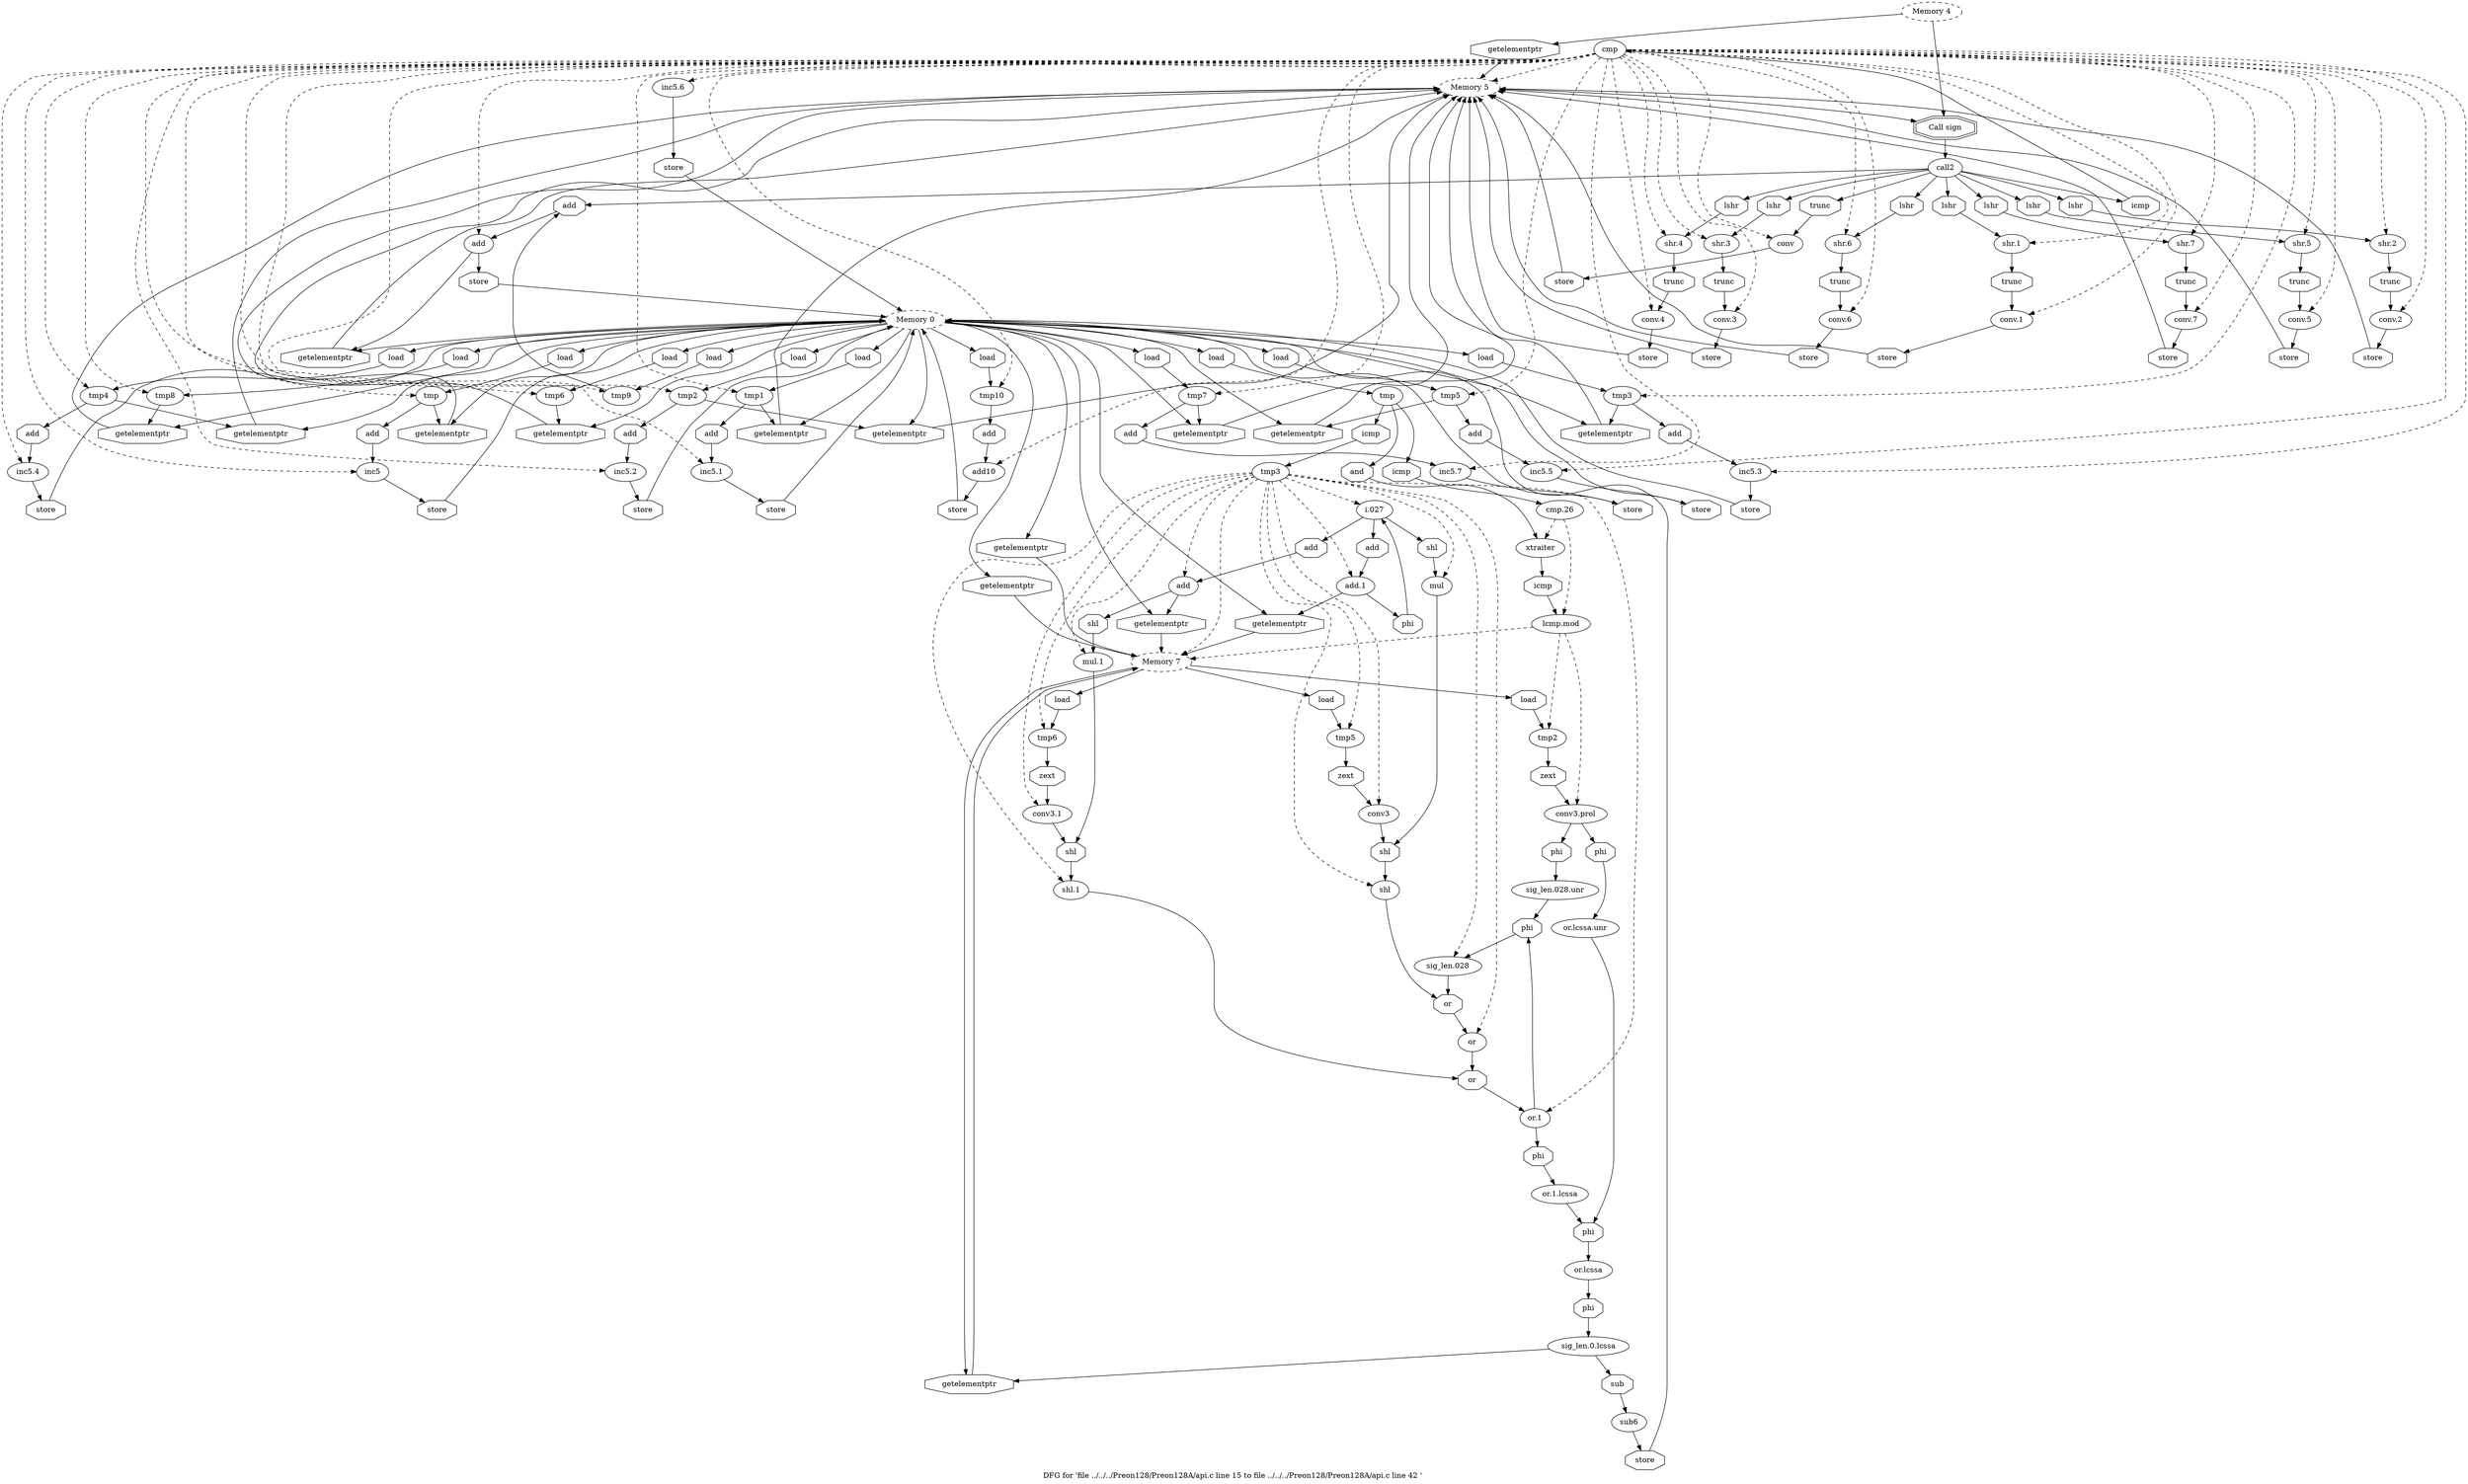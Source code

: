 digraph "DFG for 'file ../../../Preon128/Preon128A/api.c line 15 to file ../../../Preon128/Preon128A/api.c line 42 '  "{
label="DFG for 'file ../../../Preon128/Preon128A/api.c line 15 to file ../../../Preon128/Preon128A/api.c line 42 ' ";
node_1498[shape=ellipse,style=solid,label="cmp"]
node_1493[shape=ellipse,style=dashed,label="Memory 5"]
"node_1498"->"node_1493" [style=dashed]
node_1577[shape=ellipse,style=solid,label="conv.7"]
"node_1498"->"node_1577" [style=dashed]
node_1586[shape=ellipse,style=solid,label="tmp8"]
"node_1498"->"node_1586" [style=dashed]
node_1595[shape=ellipse,style=solid,label="tmp10"]
"node_1498"->"node_1595" [style=dashed]
node_1597[shape=ellipse,style=solid,label="add10"]
"node_1498"->"node_1597" [style=dashed]
node_1543[shape=ellipse,style=solid,label="shr.4"]
"node_1498"->"node_1543" [style=dashed]
node_1567[shape=ellipse,style=solid,label="conv.6"]
"node_1498"->"node_1567" [style=dashed]
node_1545[shape=ellipse,style=solid,label="conv.4"]
"node_1498"->"node_1545" [style=dashed]
node_1569[shape=ellipse,style=solid,label="tmp6"]
"node_1498"->"node_1569" [style=dashed]
node_1547[shape=ellipse,style=solid,label="tmp4"]
"node_1498"->"node_1547" [style=dashed]
node_1549[shape=ellipse,style=solid,label="inc5.4"]
"node_1498"->"node_1549" [style=dashed]
node_1575[shape=ellipse,style=solid,label="shr.7"]
"node_1498"->"node_1575" [style=dashed]
node_1511[shape=ellipse,style=solid,label="conv.1"]
"node_1498"->"node_1511" [style=dashed]
node_1579[shape=ellipse,style=solid,label="tmp7"]
"node_1498"->"node_1579" [style=dashed]
node_1589[shape=ellipse,style=solid,label="tmp9"]
"node_1498"->"node_1589" [style=dashed]
node_1591[shape=ellipse,style=solid,label="add"]
"node_1498"->"node_1591" [style=dashed]
node_1524[shape=ellipse,style=solid,label="tmp2"]
"node_1498"->"node_1524" [style=dashed]
node_1531[shape=ellipse,style=solid,label="shr.3"]
"node_1498"->"node_1531" [style=dashed]
node_1533[shape=ellipse,style=solid,label="conv.3"]
"node_1498"->"node_1533" [style=dashed]
node_1504[shape=ellipse,style=solid,label="inc5"]
"node_1498"->"node_1504" [style=dashed]
node_1556[shape=ellipse,style=solid,label="conv.5"]
"node_1498"->"node_1556" [style=dashed]
node_1558[shape=ellipse,style=solid,label="tmp5"]
"node_1498"->"node_1558" [style=dashed]
node_1502[shape=ellipse,style=solid,label="tmp"]
"node_1498"->"node_1502" [style=dashed]
node_1522[shape=ellipse,style=solid,label="conv.2"]
"node_1498"->"node_1522" [style=dashed]
node_1571[shape=ellipse,style=solid,label="inc5.6"]
"node_1498"->"node_1571" [style=dashed]
node_1500[shape=ellipse,style=solid,label="conv"]
"node_1498"->"node_1500" [style=dashed]
node_1513[shape=ellipse,style=solid,label="tmp1"]
"node_1498"->"node_1513" [style=dashed]
node_1536[shape=ellipse,style=solid,label="tmp3"]
"node_1498"->"node_1536" [style=dashed]
node_1509[shape=ellipse,style=solid,label="shr.1"]
"node_1498"->"node_1509" [style=dashed]
node_1515[shape=ellipse,style=solid,label="inc5.1"]
"node_1498"->"node_1515" [style=dashed]
node_1520[shape=ellipse,style=solid,label="shr.2"]
"node_1498"->"node_1520" [style=dashed]
node_1560[shape=ellipse,style=solid,label="inc5.5"]
"node_1498"->"node_1560" [style=dashed]
node_1526[shape=ellipse,style=solid,label="inc5.2"]
"node_1498"->"node_1526" [style=dashed]
node_1581[shape=ellipse,style=solid,label="inc5.7"]
"node_1498"->"node_1581" [style=dashed]
node_1538[shape=ellipse,style=solid,label="inc5.3"]
"node_1498"->"node_1538" [style=dashed]
node_1554[shape=ellipse,style=solid,label="shr.5"]
"node_1498"->"node_1554" [style=dashed]
node_1565[shape=ellipse,style=solid,label="shr.6"]
"node_1498"->"node_1565" [style=dashed]
node_1497[shape=doubleoctagon,style=solid,label="Call sign"]
node_1496[shape=ellipse,style=solid,label="call2"]
"node_1497"->"node_1496"
node_1499[shape=octagon,style=solid,label="icmp"]
"node_1496"->"node_1499"
node_1576[shape=octagon,style=solid,label="lshr"]
"node_1496"->"node_1576"
node_1566[shape=octagon,style=solid,label="lshr"]
"node_1496"->"node_1566"
node_1544[shape=octagon,style=solid,label="lshr"]
"node_1496"->"node_1544"
node_1510[shape=octagon,style=solid,label="lshr"]
"node_1496"->"node_1510"
node_1521[shape=octagon,style=solid,label="lshr"]
"node_1496"->"node_1521"
node_1592[shape=octagon,style=solid,label="add"]
"node_1496"->"node_1592"
node_1501[shape=octagon,style=solid,label="trunc"]
"node_1496"->"node_1501"
node_1555[shape=octagon,style=solid,label="lshr"]
"node_1496"->"node_1555"
node_1532[shape=octagon,style=solid,label="lshr"]
"node_1496"->"node_1532"
node_1495[shape=ellipse,style=dashed,label="Memory 4"]
"node_1495"->"node_1497"
node_1494[shape=octagon,style=solid,label="getelementptr"]
"node_1495"->"node_1494"
"node_1494"->"node_1493"
"node_1493"->"node_1497"
node_1492[shape=ellipse,style=dashed,label="Memory 0"]
node_1563[shape=octagon,style=solid,label="getelementptr"]
"node_1492"->"node_1563"
node_1518[shape=octagon,style=solid,label="getelementptr"]
"node_1492"->"node_1518"
node_1584[shape=octagon,style=solid,label="getelementptr"]
"node_1492"->"node_1584"
node_1587[shape=octagon,style=solid,label="load"]
"node_1492"->"node_1587"
node_1588[shape=octagon,style=solid,label="getelementptr"]
"node_1492"->"node_1588"
node_1655[shape=octagon,style=solid,label="getelementptr"]
"node_1492"->"node_1655"
node_1541[shape=octagon,style=solid,label="getelementptr"]
"node_1492"->"node_1541"
node_1596[shape=octagon,style=solid,label="load"]
"node_1492"->"node_1596"
node_1548[shape=octagon,style=solid,label="load"]
"node_1492"->"node_1548"
node_1573[shape=octagon,style=solid,label="getelementptr"]
"node_1492"->"node_1573"
node_1590[shape=octagon,style=solid,label="load"]
"node_1492"->"node_1590"
node_1514[shape=octagon,style=solid,label="load"]
"node_1492"->"node_1514"
node_1525[shape=octagon,style=solid,label="load"]
"node_1492"->"node_1525"
node_1503[shape=octagon,style=solid,label="load"]
"node_1492"->"node_1503"
node_1559[shape=octagon,style=solid,label="load"]
"node_1492"->"node_1559"
node_1608[shape=octagon,style=solid,label="getelementptr"]
"node_1492"->"node_1608"
node_1537[shape=octagon,style=solid,label="load"]
"node_1492"->"node_1537"
node_1646[shape=octagon,style=solid,label="getelementptr"]
"node_1492"->"node_1646"
node_1594[shape=octagon,style=solid,label="getelementptr"]
"node_1492"->"node_1594"
node_1570[shape=octagon,style=solid,label="load"]
"node_1492"->"node_1570"
node_1507[shape=octagon,style=solid,label="getelementptr"]
"node_1492"->"node_1507"
node_1552[shape=octagon,style=solid,label="getelementptr"]
"node_1492"->"node_1552"
node_1580[shape=octagon,style=solid,label="load"]
"node_1492"->"node_1580"
node_1629[shape=octagon,style=solid,label="getelementptr"]
"node_1492"->"node_1629"
node_1529[shape=octagon,style=solid,label="getelementptr"]
"node_1492"->"node_1529"
node_1600[shape=octagon,style=solid,label="load"]
"node_1492"->"node_1600"
node_1562[shape=octagon,style=solid,label="store"]
"node_1562"->"node_1492"
"node_1563"->"node_1493"
"node_1499"->"node_1498"
"node_1518"->"node_1493"
"node_1576"->"node_1575"
node_1585[shape=octagon,style=solid,label="store"]
"node_1577"->"node_1585"
node_1583[shape=octagon,style=solid,label="store"]
"node_1583"->"node_1492"
"node_1584"->"node_1493"
"node_1585"->"node_1493"
node_1636[shape=ellipse,style=solid,label="add"]
"node_1636"->"node_1646"
node_1635[shape=octagon,style=solid,label="shl"]
"node_1636"->"node_1635"
node_1637[shape=octagon,style=solid,label="add"]
"node_1637"->"node_1636"
node_1638[shape=ellipse,style=solid,label="or"]
node_1622[shape=octagon,style=solid,label="or"]
"node_1638"->"node_1622"
node_1639[shape=octagon,style=solid,label="or"]
"node_1639"->"node_1638"
node_1535[shape=octagon,style=solid,label="store"]
"node_1535"->"node_1492"
"node_1586"->"node_1588"
"node_1587"->"node_1586"
"node_1588"->"node_1493"
node_1607[shape=ellipse,style=dashed,label="Memory 7"]
"node_1655"->"node_1607"
node_1656[shape=ellipse,style=solid,label="sub6"]
node_1658[shape=octagon,style=solid,label="store"]
"node_1656"->"node_1658"
node_1657[shape=octagon,style=solid,label="sub"]
"node_1657"->"node_1656"
"node_1658"->"node_1492"
node_1659[shape=octagon,style=solid,label="getelementptr"]
"node_1659"->"node_1607"
node_1540[shape=octagon,style=solid,label="store"]
"node_1540"->"node_1492"
"node_1541"->"node_1493"
node_1506[shape=octagon,style=solid,label="store"]
"node_1506"->"node_1492"
node_1598[shape=octagon,style=solid,label="add"]
"node_1595"->"node_1598"
"node_1596"->"node_1595"
"node_1597"->"node_1535"
node_1542[shape=octagon,style=solid,label="store"]
"node_1542"->"node_1493"
node_1546[shape=octagon,style=solid,label="trunc"]
"node_1543"->"node_1546"
node_1516[shape=octagon,style=solid,label="add"]
"node_1516"->"node_1515"
"node_1566"->"node_1565"
node_1574[shape=octagon,style=solid,label="store"]
"node_1567"->"node_1574"
node_1604[shape=octagon,style=solid,label="and"]
node_1603[shape=ellipse,style=solid,label="xtraiter"]
"node_1604"->"node_1603"
node_1605[shape=ellipse,style=solid,label="lcmp.mod"]
"node_1605"->"node_1607" [style=dashed]
node_1609[shape=ellipse,style=solid,label="tmp2"]
"node_1605"->"node_1609" [style=dashed]
node_1611[shape=ellipse,style=solid,label="conv3.prol"]
"node_1605"->"node_1611" [style=dashed]
node_1606[shape=octagon,style=solid,label="icmp"]
"node_1606"->"node_1605"
"node_1607"->"node_1659"
node_1610[shape=octagon,style=solid,label="load"]
"node_1607"->"node_1610"
node_1645[shape=octagon,style=solid,label="load"]
"node_1607"->"node_1645"
node_1628[shape=octagon,style=solid,label="load"]
"node_1607"->"node_1628"
"node_1544"->"node_1543"
node_1553[shape=octagon,style=solid,label="store"]
"node_1545"->"node_1553"
node_1568[shape=octagon,style=solid,label="trunc"]
"node_1568"->"node_1567"
"node_1569"->"node_1573"
node_1519[shape=octagon,style=solid,label="store"]
"node_1519"->"node_1493"
"node_1546"->"node_1545"
node_1550[shape=octagon,style=solid,label="add"]
"node_1547"->"node_1550"
"node_1547"->"node_1552"
"node_1548"->"node_1547"
node_1551[shape=octagon,style=solid,label="store"]
"node_1549"->"node_1551"
"node_1574"->"node_1493"
node_1578[shape=octagon,style=solid,label="trunc"]
"node_1575"->"node_1578"
"node_1510"->"node_1509"
"node_1511"->"node_1519"
node_1539[shape=octagon,style=solid,label="add"]
"node_1539"->"node_1538"
node_1572[shape=octagon,style=solid,label="store"]
"node_1572"->"node_1492"
"node_1573"->"node_1493"
"node_1521"->"node_1520"
"node_1578"->"node_1577"
"node_1579"->"node_1584"
node_1582[shape=octagon,style=solid,label="add"]
"node_1579"->"node_1582"
"node_1589"->"node_1592"
"node_1590"->"node_1589"
node_1593[shape=octagon,style=solid,label="store"]
"node_1591"->"node_1593"
"node_1591"->"node_1594"
node_1527[shape=octagon,style=solid,label="add"]
"node_1524"->"node_1527"
"node_1524"->"node_1529"
node_1534[shape=octagon,style=solid,label="trunc"]
"node_1531"->"node_1534"
"node_1514"->"node_1513"
node_1601[shape=ellipse,style=solid,label="cmp.26"]
"node_1601"->"node_1605" [style=dashed]
"node_1601"->"node_1603" [style=dashed]
node_1602[shape=octagon,style=solid,label="icmp"]
"node_1602"->"node_1601"
"node_1603"->"node_1606"
"node_1525"->"node_1524"
node_1505[shape=octagon,style=solid,label="add"]
"node_1505"->"node_1504"
"node_1533"->"node_1542"
"node_1550"->"node_1549"
"node_1551"->"node_1492"
"node_1504"->"node_1506"
"node_1503"->"node_1502"
node_1564[shape=octagon,style=solid,label="store"]
"node_1556"->"node_1564"
node_1557[shape=octagon,style=solid,label="trunc"]
"node_1557"->"node_1556"
"node_1558"->"node_1563"
node_1561[shape=octagon,style=solid,label="add"]
"node_1558"->"node_1561"
"node_1559"->"node_1558"
"node_1608"->"node_1607"
node_1612[shape=octagon,style=solid,label="zext"]
"node_1609"->"node_1612"
"node_1610"->"node_1609"
node_1614[shape=octagon,style=solid,label="phi"]
"node_1611"->"node_1614"
node_1616[shape=octagon,style=solid,label="phi"]
"node_1611"->"node_1616"
"node_1537"->"node_1536"
node_1620[shape=octagon,style=solid,label="phi"]
node_1619[shape=ellipse,style=solid,label="or.1.lcssa"]
"node_1620"->"node_1619"
node_1621[shape=ellipse,style=solid,label="or.1"]
"node_1621"->"node_1620"
node_1650[shape=octagon,style=solid,label="phi"]
"node_1621"->"node_1650"
"node_1622"->"node_1621"
node_1623[shape=ellipse,style=solid,label="shl.1"]
"node_1623"->"node_1622"
node_1640[shape=ellipse,style=solid,label="shl"]
"node_1640"->"node_1639"
node_1641[shape=octagon,style=solid,label="shl"]
"node_1641"->"node_1640"
node_1642[shape=ellipse,style=solid,label="conv3"]
"node_1642"->"node_1641"
node_1643[shape=octagon,style=solid,label="zext"]
"node_1643"->"node_1642"
"node_1612"->"node_1611"
node_1613[shape=ellipse,style=solid,label="or.lcssa.unr"]
node_1652[shape=octagon,style=solid,label="phi"]
"node_1613"->"node_1652"
"node_1614"->"node_1613"
node_1615[shape=ellipse,style=solid,label="sig_len.028.unr"]
"node_1615"->"node_1650"
node_1644[shape=ellipse,style=solid,label="tmp5"]
"node_1644"->"node_1643"
"node_1645"->"node_1644"
"node_1646"->"node_1607"
node_1647[shape=ellipse,style=solid,label="mul"]
"node_1647"->"node_1641"
node_1648[shape=octagon,style=solid,label="shl"]
"node_1648"->"node_1647"
"node_1502"->"node_1505"
"node_1502"->"node_1507"
"node_1592"->"node_1591"
"node_1593"->"node_1492"
"node_1594"->"node_1493"
"node_1501"->"node_1500"
node_1530[shape=octagon,style=solid,label="store"]
"node_1522"->"node_1530"
"node_1570"->"node_1569"
"node_1571"->"node_1572"
node_1508[shape=octagon,style=solid,label="store"]
"node_1500"->"node_1508"
"node_1507"->"node_1493"
"node_1616"->"node_1615"
node_1617[shape=ellipse,style=solid,label="tmp3"]
"node_1617"->"node_1636" [style=dashed]
"node_1617"->"node_1638" [style=dashed]
"node_1617"->"node_1607" [style=dashed]
"node_1617"->"node_1621" [style=dashed]
"node_1617"->"node_1623" [style=dashed]
"node_1617"->"node_1640" [style=dashed]
"node_1617"->"node_1642" [style=dashed]
"node_1617"->"node_1644" [style=dashed]
"node_1617"->"node_1647" [style=dashed]
node_1632[shape=ellipse,style=solid,label="i.027"]
"node_1617"->"node_1632" [style=dashed]
node_1634[shape=ellipse,style=solid,label="mul.1"]
"node_1617"->"node_1634" [style=dashed]
node_1630[shape=ellipse,style=solid,label="add.1"]
"node_1617"->"node_1630" [style=dashed]
node_1649[shape=ellipse,style=solid,label="sig_len.028"]
"node_1617"->"node_1649" [style=dashed]
node_1625[shape=ellipse,style=solid,label="conv3.1"]
"node_1617"->"node_1625" [style=dashed]
node_1627[shape=ellipse,style=solid,label="tmp6"]
"node_1617"->"node_1627" [style=dashed]
node_1618[shape=octagon,style=solid,label="icmp"]
"node_1618"->"node_1617"
"node_1619"->"node_1652"
"node_1513"->"node_1518"
"node_1513"->"node_1516"
"node_1536"->"node_1541"
"node_1536"->"node_1539"
node_1512[shape=octagon,style=solid,label="trunc"]
"node_1509"->"node_1512"
node_1517[shape=octagon,style=solid,label="store"]
"node_1515"->"node_1517"
"node_1530"->"node_1493"
node_1523[shape=octagon,style=solid,label="trunc"]
"node_1523"->"node_1522"
"node_1520"->"node_1523"
"node_1560"->"node_1562"
"node_1561"->"node_1560"
node_1528[shape=octagon,style=solid,label="store"]
"node_1526"->"node_1528"
"node_1534"->"node_1533"
"node_1527"->"node_1526"
"node_1508"->"node_1493"
"node_1552"->"node_1493"
"node_1553"->"node_1493"
"node_1580"->"node_1579"
"node_1581"->"node_1583"
"node_1582"->"node_1581"
"node_1632"->"node_1637"
"node_1632"->"node_1648"
node_1631[shape=octagon,style=solid,label="add"]
"node_1632"->"node_1631"
node_1633[shape=octagon,style=solid,label="phi"]
"node_1633"->"node_1632"
node_1624[shape=octagon,style=solid,label="shl"]
"node_1634"->"node_1624"
"node_1635"->"node_1634"
"node_1628"->"node_1627"
"node_1629"->"node_1607"
"node_1630"->"node_1633"
"node_1630"->"node_1629"
"node_1631"->"node_1630"
"node_1538"->"node_1540"
"node_1554"->"node_1557"
"node_1555"->"node_1554"
"node_1564"->"node_1493"
"node_1565"->"node_1568"
"node_1532"->"node_1531"
"node_1528"->"node_1492"
"node_1529"->"node_1493"
"node_1512"->"node_1511"
"node_1649"->"node_1639"
"node_1650"->"node_1649"
node_1651[shape=ellipse,style=solid,label="or.lcssa"]
node_1654[shape=octagon,style=solid,label="phi"]
"node_1651"->"node_1654"
"node_1652"->"node_1651"
node_1653[shape=ellipse,style=solid,label="sig_len.0.lcssa"]
"node_1653"->"node_1657"
"node_1653"->"node_1659"
"node_1654"->"node_1653"
"node_1517"->"node_1492"
"node_1624"->"node_1623"
"node_1625"->"node_1624"
node_1626[shape=octagon,style=solid,label="zext"]
"node_1626"->"node_1625"
"node_1627"->"node_1626"
"node_1598"->"node_1597"
node_1599[shape=ellipse,style=solid,label="tmp"]
"node_1599"->"node_1604"
"node_1599"->"node_1602"
"node_1599"->"node_1618"
"node_1600"->"node_1599"
}

